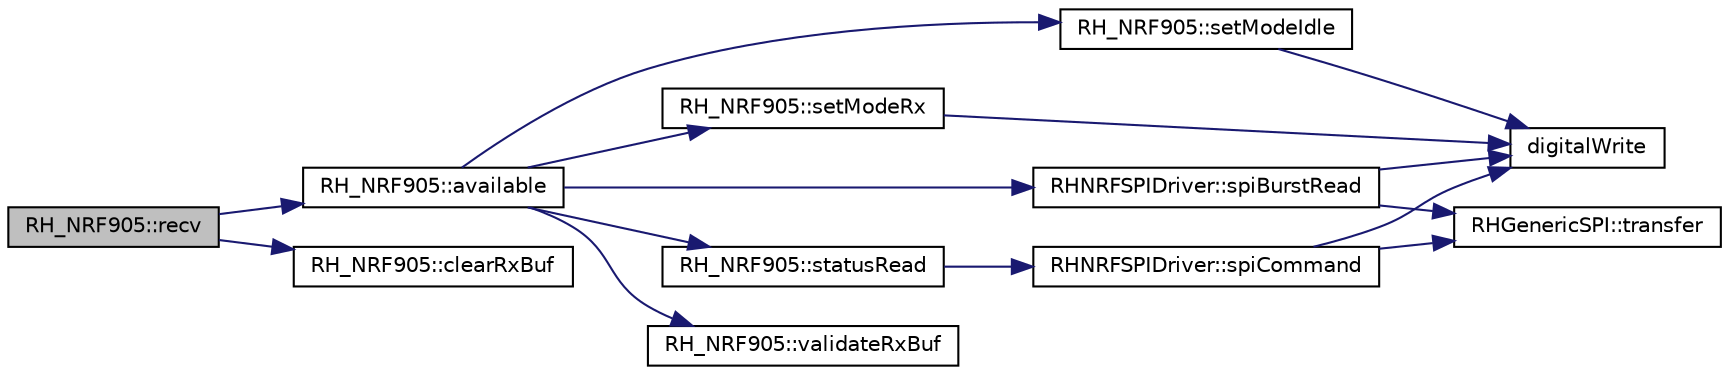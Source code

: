 digraph "RH_NRF905::recv"
{
 // LATEX_PDF_SIZE
  edge [fontname="Helvetica",fontsize="10",labelfontname="Helvetica",labelfontsize="10"];
  node [fontname="Helvetica",fontsize="10",shape=record];
  rankdir="LR";
  Node1 [label="RH_NRF905::recv",height=0.2,width=0.4,color="black", fillcolor="grey75", style="filled", fontcolor="black",tooltip=" "];
  Node1 -> Node2 [color="midnightblue",fontsize="10",style="solid",fontname="Helvetica"];
  Node2 [label="RH_NRF905::available",height=0.2,width=0.4,color="black", fillcolor="white", style="filled",URL="$class_r_h___n_r_f905.html#a0a8f025cae612a1f0b88dd92c62066fb",tooltip=" "];
  Node2 -> Node3 [color="midnightblue",fontsize="10",style="solid",fontname="Helvetica"];
  Node3 [label="RH_NRF905::setModeIdle",height=0.2,width=0.4,color="black", fillcolor="white", style="filled",URL="$class_r_h___n_r_f905.html#a03e80454c2295f6e39bf140bcbf86fa8",tooltip=" "];
  Node3 -> Node4 [color="midnightblue",fontsize="10",style="solid",fontname="Helvetica"];
  Node4 [label="digitalWrite",height=0.2,width=0.4,color="black", fillcolor="white", style="filled",URL="$_ras_pi_8cpp.html#a21c224d04b05de3f68dce98958d02b7c",tooltip=" "];
  Node2 -> Node5 [color="midnightblue",fontsize="10",style="solid",fontname="Helvetica"];
  Node5 [label="RH_NRF905::setModeRx",height=0.2,width=0.4,color="black", fillcolor="white", style="filled",URL="$class_r_h___n_r_f905.html#af4cba03b0cde4e8c881d9790d8e59ded",tooltip=" "];
  Node5 -> Node4 [color="midnightblue",fontsize="10",style="solid",fontname="Helvetica"];
  Node2 -> Node6 [color="midnightblue",fontsize="10",style="solid",fontname="Helvetica"];
  Node6 [label="RHNRFSPIDriver::spiBurstRead",height=0.2,width=0.4,color="black", fillcolor="white", style="filled",URL="$class_r_h_n_r_f_s_p_i_driver.html#a395f4af2d6dbb62ea62c74b1377f490a",tooltip=" "];
  Node6 -> Node4 [color="midnightblue",fontsize="10",style="solid",fontname="Helvetica"];
  Node6 -> Node7 [color="midnightblue",fontsize="10",style="solid",fontname="Helvetica"];
  Node7 [label="RHGenericSPI::transfer",height=0.2,width=0.4,color="black", fillcolor="white", style="filled",URL="$class_r_h_generic_s_p_i.html#a14bc6f8954d9d68c0a56319444ffdd24",tooltip=" "];
  Node2 -> Node8 [color="midnightblue",fontsize="10",style="solid",fontname="Helvetica"];
  Node8 [label="RH_NRF905::statusRead",height=0.2,width=0.4,color="black", fillcolor="white", style="filled",URL="$class_r_h___n_r_f905.html#aafe2bde511e57fed6fe1848e0a01e100",tooltip=" "];
  Node8 -> Node9 [color="midnightblue",fontsize="10",style="solid",fontname="Helvetica"];
  Node9 [label="RHNRFSPIDriver::spiCommand",height=0.2,width=0.4,color="black", fillcolor="white", style="filled",URL="$class_r_h_n_r_f_s_p_i_driver.html#a91ac994fd07e90af20098e07dc309f8a",tooltip=" "];
  Node9 -> Node4 [color="midnightblue",fontsize="10",style="solid",fontname="Helvetica"];
  Node9 -> Node7 [color="midnightblue",fontsize="10",style="solid",fontname="Helvetica"];
  Node2 -> Node10 [color="midnightblue",fontsize="10",style="solid",fontname="Helvetica"];
  Node10 [label="RH_NRF905::validateRxBuf",height=0.2,width=0.4,color="black", fillcolor="white", style="filled",URL="$class_r_h___n_r_f905.html#afc7853c7f2fdf5e2a49e8f4dde6d9c8b",tooltip="Examine the revceive buffer to determine whether the message is for this node."];
  Node1 -> Node11 [color="midnightblue",fontsize="10",style="solid",fontname="Helvetica"];
  Node11 [label="RH_NRF905::clearRxBuf",height=0.2,width=0.4,color="black", fillcolor="white", style="filled",URL="$class_r_h___n_r_f905.html#a2621b02024f81f1b555e315131121276",tooltip="Clear our local receive buffer."];
}
